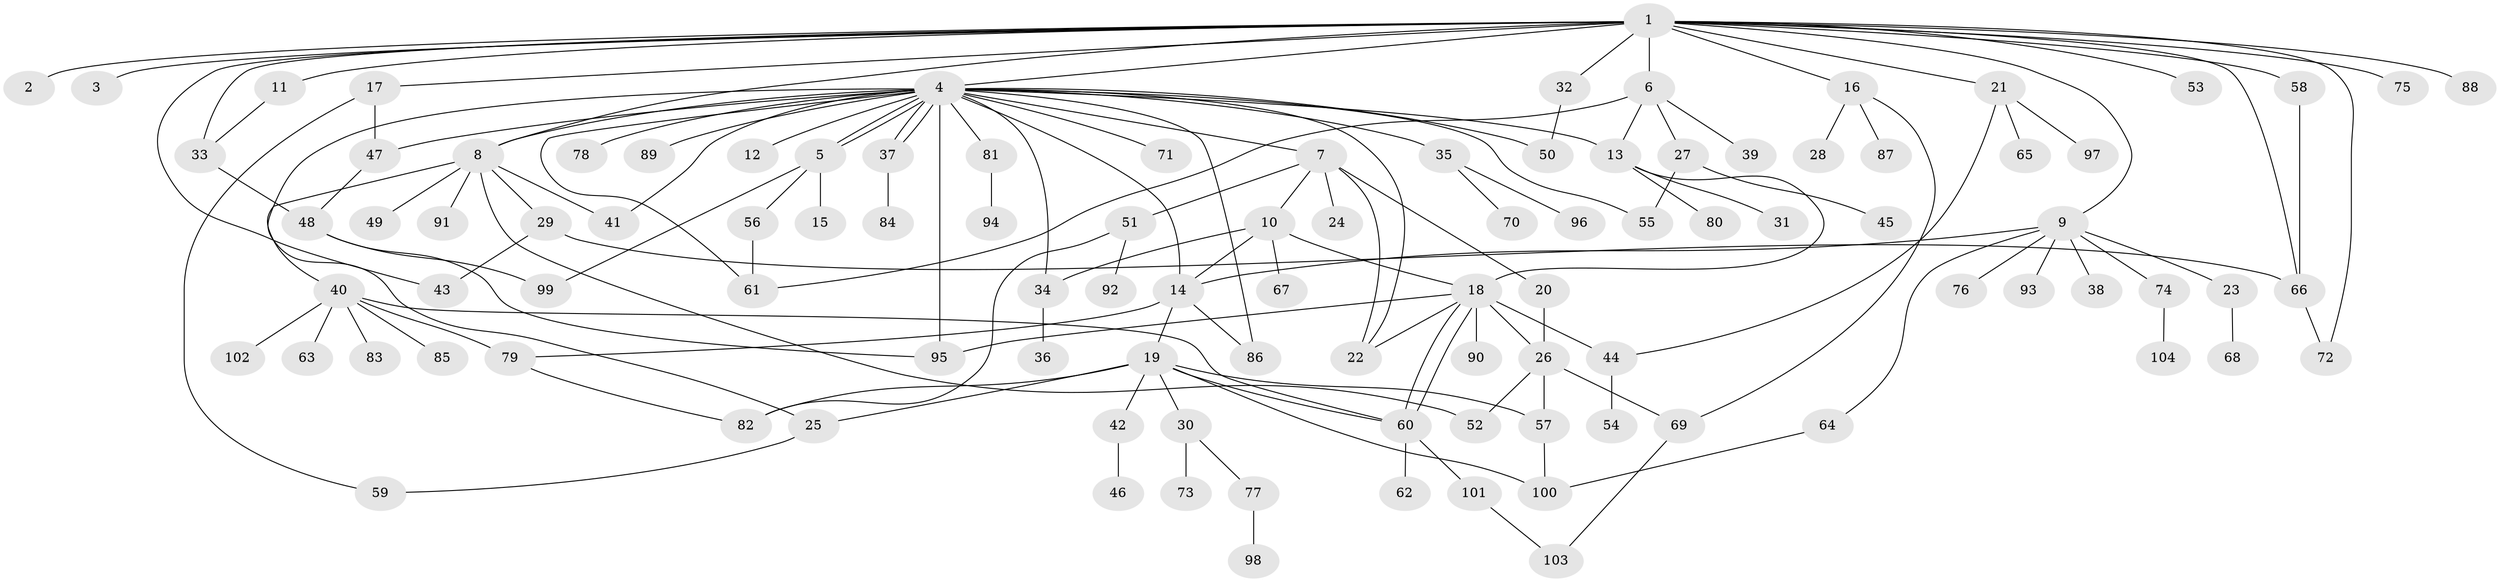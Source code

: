 // coarse degree distribution, {22: 0.013333333333333334, 1: 0.48, 26: 0.013333333333333334, 4: 0.08, 6: 0.02666666666666667, 5: 0.06666666666666667, 8: 0.02666666666666667, 2: 0.21333333333333335, 12: 0.013333333333333334, 3: 0.06666666666666667}
// Generated by graph-tools (version 1.1) at 2025/41/03/06/25 10:41:45]
// undirected, 104 vertices, 145 edges
graph export_dot {
graph [start="1"]
  node [color=gray90,style=filled];
  1;
  2;
  3;
  4;
  5;
  6;
  7;
  8;
  9;
  10;
  11;
  12;
  13;
  14;
  15;
  16;
  17;
  18;
  19;
  20;
  21;
  22;
  23;
  24;
  25;
  26;
  27;
  28;
  29;
  30;
  31;
  32;
  33;
  34;
  35;
  36;
  37;
  38;
  39;
  40;
  41;
  42;
  43;
  44;
  45;
  46;
  47;
  48;
  49;
  50;
  51;
  52;
  53;
  54;
  55;
  56;
  57;
  58;
  59;
  60;
  61;
  62;
  63;
  64;
  65;
  66;
  67;
  68;
  69;
  70;
  71;
  72;
  73;
  74;
  75;
  76;
  77;
  78;
  79;
  80;
  81;
  82;
  83;
  84;
  85;
  86;
  87;
  88;
  89;
  90;
  91;
  92;
  93;
  94;
  95;
  96;
  97;
  98;
  99;
  100;
  101;
  102;
  103;
  104;
  1 -- 2;
  1 -- 3;
  1 -- 4;
  1 -- 6;
  1 -- 8;
  1 -- 9;
  1 -- 11;
  1 -- 16;
  1 -- 17;
  1 -- 21;
  1 -- 32;
  1 -- 33;
  1 -- 43;
  1 -- 53;
  1 -- 58;
  1 -- 66;
  1 -- 72;
  1 -- 75;
  1 -- 88;
  4 -- 5;
  4 -- 5;
  4 -- 7;
  4 -- 8;
  4 -- 12;
  4 -- 13;
  4 -- 14;
  4 -- 22;
  4 -- 25;
  4 -- 34;
  4 -- 35;
  4 -- 37;
  4 -- 37;
  4 -- 41;
  4 -- 47;
  4 -- 50;
  4 -- 55;
  4 -- 61;
  4 -- 71;
  4 -- 78;
  4 -- 81;
  4 -- 86;
  4 -- 89;
  4 -- 95;
  5 -- 15;
  5 -- 56;
  5 -- 99;
  6 -- 13;
  6 -- 27;
  6 -- 39;
  6 -- 61;
  7 -- 10;
  7 -- 20;
  7 -- 22;
  7 -- 24;
  7 -- 51;
  8 -- 29;
  8 -- 40;
  8 -- 41;
  8 -- 49;
  8 -- 52;
  8 -- 91;
  9 -- 14;
  9 -- 23;
  9 -- 38;
  9 -- 64;
  9 -- 74;
  9 -- 76;
  9 -- 93;
  10 -- 14;
  10 -- 18;
  10 -- 34;
  10 -- 67;
  11 -- 33;
  13 -- 18;
  13 -- 31;
  13 -- 80;
  14 -- 19;
  14 -- 79;
  14 -- 86;
  16 -- 28;
  16 -- 69;
  16 -- 87;
  17 -- 47;
  17 -- 59;
  18 -- 22;
  18 -- 26;
  18 -- 44;
  18 -- 60;
  18 -- 60;
  18 -- 90;
  18 -- 95;
  19 -- 25;
  19 -- 30;
  19 -- 42;
  19 -- 57;
  19 -- 60;
  19 -- 82;
  19 -- 100;
  20 -- 26;
  21 -- 44;
  21 -- 65;
  21 -- 97;
  23 -- 68;
  25 -- 59;
  26 -- 52;
  26 -- 57;
  26 -- 69;
  27 -- 45;
  27 -- 55;
  29 -- 43;
  29 -- 66;
  30 -- 73;
  30 -- 77;
  32 -- 50;
  33 -- 48;
  34 -- 36;
  35 -- 70;
  35 -- 96;
  37 -- 84;
  40 -- 60;
  40 -- 63;
  40 -- 79;
  40 -- 83;
  40 -- 85;
  40 -- 102;
  42 -- 46;
  44 -- 54;
  47 -- 48;
  48 -- 95;
  48 -- 99;
  51 -- 82;
  51 -- 92;
  56 -- 61;
  57 -- 100;
  58 -- 66;
  60 -- 62;
  60 -- 101;
  64 -- 100;
  66 -- 72;
  69 -- 103;
  74 -- 104;
  77 -- 98;
  79 -- 82;
  81 -- 94;
  101 -- 103;
}
